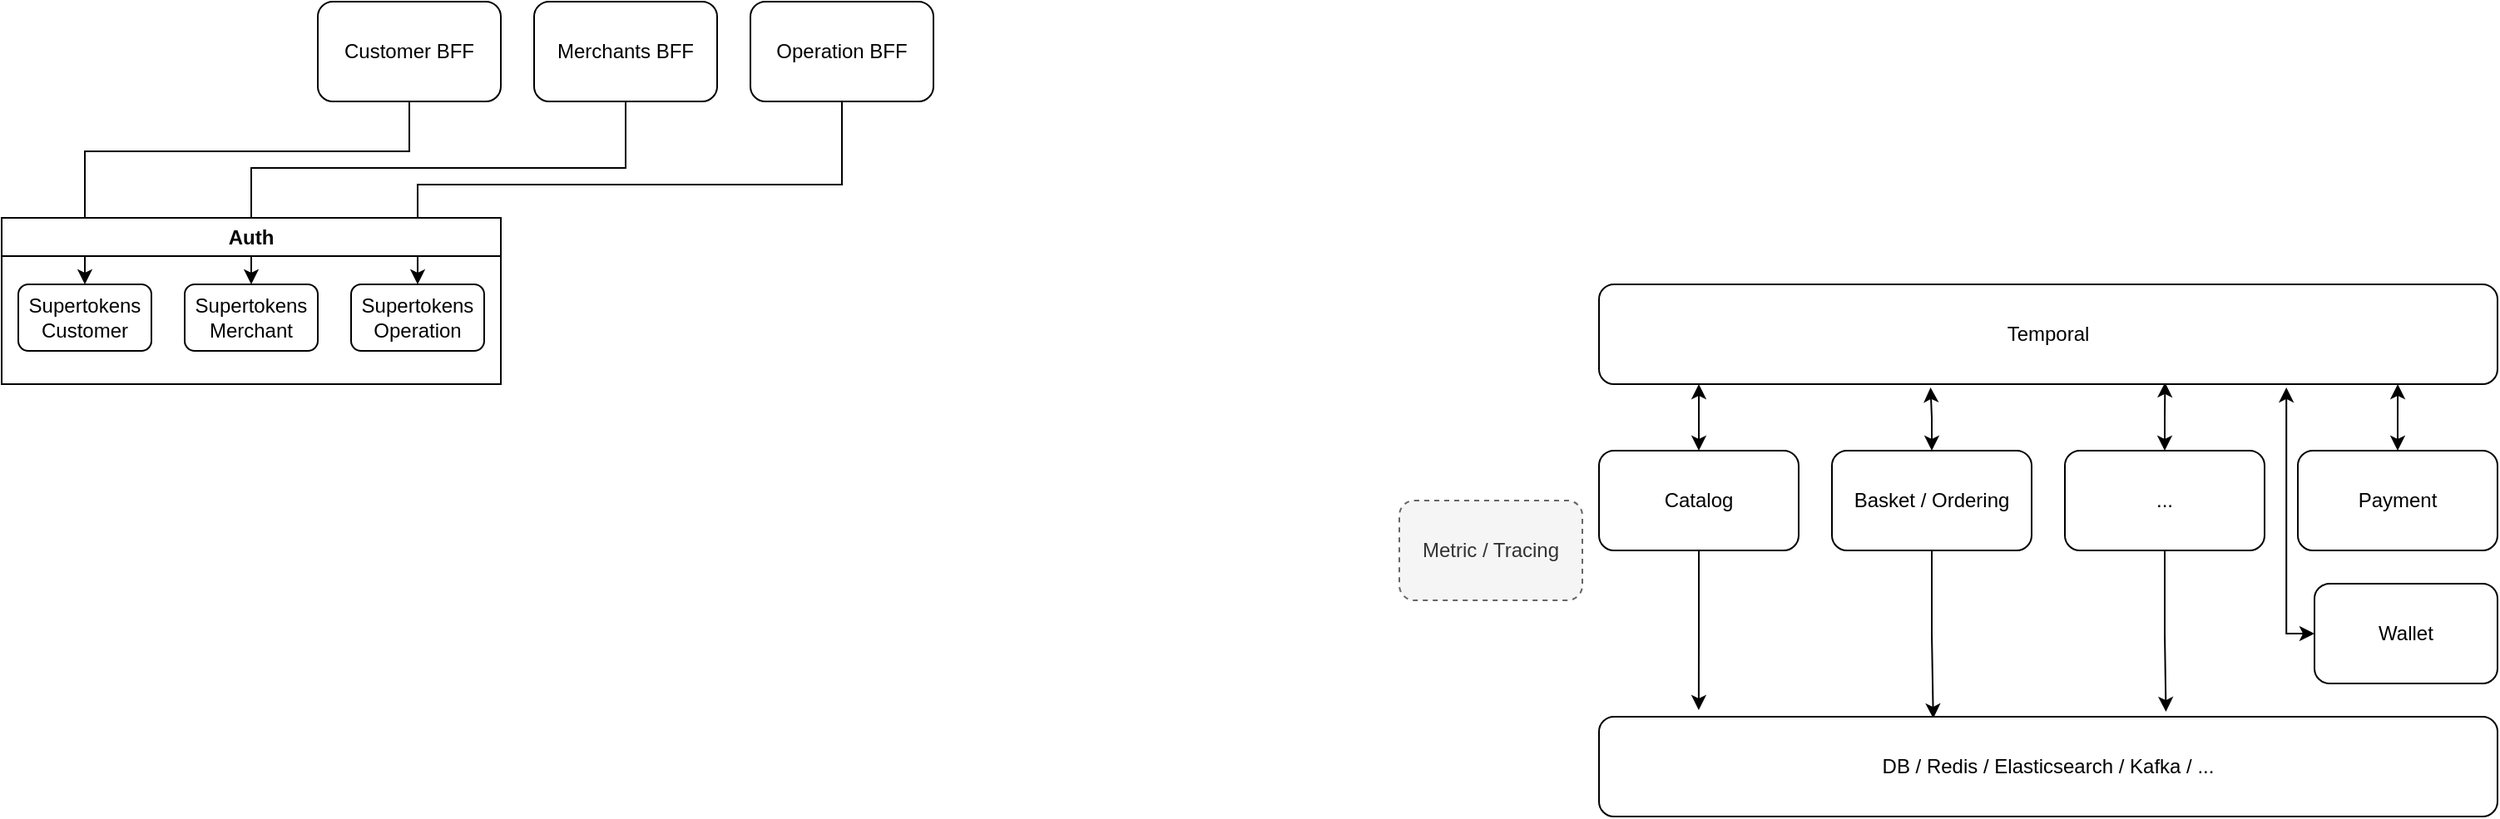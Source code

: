 <mxfile version="21.6.5" type="github">
  <diagram name="Page-1" id="rWWj_qtIsv-oKYDBHCWV">
    <mxGraphModel dx="1794" dy="710" grid="1" gridSize="10" guides="1" tooltips="1" connect="1" arrows="1" fold="1" page="1" pageScale="1" pageWidth="850" pageHeight="1100" math="0" shadow="0">
      <root>
        <mxCell id="0" />
        <mxCell id="1" parent="0" />
        <mxCell id="VyJmxwMcTbn1-GyXSy20-11" style="edgeStyle=orthogonalEdgeStyle;rounded=0;orthogonalLoop=1;jettySize=auto;html=1;entryX=0.111;entryY=-0.067;entryDx=0;entryDy=0;entryPerimeter=0;" edge="1" parent="1" source="VyJmxwMcTbn1-GyXSy20-12" target="VyJmxwMcTbn1-GyXSy20-21">
          <mxGeometry relative="1" as="geometry" />
        </mxCell>
        <mxCell id="VyJmxwMcTbn1-GyXSy20-12" value="Catalog" style="rounded=1;whiteSpace=wrap;html=1;" vertex="1" parent="1">
          <mxGeometry x="850" y="310" width="120" height="60" as="geometry" />
        </mxCell>
        <mxCell id="VyJmxwMcTbn1-GyXSy20-13" style="edgeStyle=orthogonalEdgeStyle;rounded=0;orthogonalLoop=1;jettySize=auto;html=1;entryX=0.369;entryY=1.033;entryDx=0;entryDy=0;entryPerimeter=0;startArrow=classic;startFill=1;" edge="1" parent="1" source="VyJmxwMcTbn1-GyXSy20-15" target="VyJmxwMcTbn1-GyXSy20-23">
          <mxGeometry relative="1" as="geometry" />
        </mxCell>
        <mxCell id="VyJmxwMcTbn1-GyXSy20-14" style="edgeStyle=orthogonalEdgeStyle;rounded=0;orthogonalLoop=1;jettySize=auto;html=1;entryX=0.372;entryY=0.017;entryDx=0;entryDy=0;entryPerimeter=0;" edge="1" parent="1" source="VyJmxwMcTbn1-GyXSy20-15" target="VyJmxwMcTbn1-GyXSy20-21">
          <mxGeometry relative="1" as="geometry" />
        </mxCell>
        <mxCell id="VyJmxwMcTbn1-GyXSy20-15" value="Basket / Ordering" style="rounded=1;whiteSpace=wrap;html=1;" vertex="1" parent="1">
          <mxGeometry x="990" y="310" width="120" height="60" as="geometry" />
        </mxCell>
        <mxCell id="VyJmxwMcTbn1-GyXSy20-16" style="edgeStyle=orthogonalEdgeStyle;rounded=0;orthogonalLoop=1;jettySize=auto;html=1;entryX=0.63;entryY=0.983;entryDx=0;entryDy=0;entryPerimeter=0;startArrow=classic;startFill=1;" edge="1" parent="1" source="VyJmxwMcTbn1-GyXSy20-18" target="VyJmxwMcTbn1-GyXSy20-23">
          <mxGeometry relative="1" as="geometry" />
        </mxCell>
        <mxCell id="VyJmxwMcTbn1-GyXSy20-17" style="edgeStyle=orthogonalEdgeStyle;rounded=0;orthogonalLoop=1;jettySize=auto;html=1;entryX=0.631;entryY=-0.05;entryDx=0;entryDy=0;entryPerimeter=0;" edge="1" parent="1" source="VyJmxwMcTbn1-GyXSy20-18" target="VyJmxwMcTbn1-GyXSy20-21">
          <mxGeometry relative="1" as="geometry" />
        </mxCell>
        <mxCell id="VyJmxwMcTbn1-GyXSy20-18" value="..." style="rounded=1;whiteSpace=wrap;html=1;" vertex="1" parent="1">
          <mxGeometry x="1130" y="310" width="120" height="60" as="geometry" />
        </mxCell>
        <mxCell id="VyJmxwMcTbn1-GyXSy20-19" style="edgeStyle=orthogonalEdgeStyle;rounded=0;orthogonalLoop=1;jettySize=auto;html=1;entryX=0.889;entryY=1;entryDx=0;entryDy=0;entryPerimeter=0;startArrow=classic;startFill=1;" edge="1" parent="1" source="VyJmxwMcTbn1-GyXSy20-20" target="VyJmxwMcTbn1-GyXSy20-23">
          <mxGeometry relative="1" as="geometry" />
        </mxCell>
        <mxCell id="VyJmxwMcTbn1-GyXSy20-20" value="Payment" style="rounded=1;whiteSpace=wrap;html=1;" vertex="1" parent="1">
          <mxGeometry x="1270" y="310" width="120" height="60" as="geometry" />
        </mxCell>
        <mxCell id="VyJmxwMcTbn1-GyXSy20-21" value="DB / Redis / Elasticsearch / Kafka / ..." style="rounded=1;whiteSpace=wrap;html=1;" vertex="1" parent="1">
          <mxGeometry x="850" y="470" width="540" height="60" as="geometry" />
        </mxCell>
        <mxCell id="VyJmxwMcTbn1-GyXSy20-22" style="edgeStyle=orthogonalEdgeStyle;rounded=0;orthogonalLoop=1;jettySize=auto;html=1;entryX=0.5;entryY=0;entryDx=0;entryDy=0;startArrow=classic;startFill=1;" edge="1" parent="1" source="VyJmxwMcTbn1-GyXSy20-23" target="VyJmxwMcTbn1-GyXSy20-12">
          <mxGeometry relative="1" as="geometry">
            <Array as="points">
              <mxPoint x="910" y="280" />
              <mxPoint x="910" y="280" />
            </Array>
          </mxGeometry>
        </mxCell>
        <mxCell id="VyJmxwMcTbn1-GyXSy20-23" value="Temporal" style="rounded=1;whiteSpace=wrap;html=1;" vertex="1" parent="1">
          <mxGeometry x="850" y="210" width="540" height="60" as="geometry" />
        </mxCell>
        <mxCell id="VyJmxwMcTbn1-GyXSy20-27" style="edgeStyle=orthogonalEdgeStyle;rounded=0;orthogonalLoop=1;jettySize=auto;html=1;entryX=0.765;entryY=1.033;entryDx=0;entryDy=0;entryPerimeter=0;startArrow=classic;startFill=1;" edge="1" parent="1" source="VyJmxwMcTbn1-GyXSy20-28" target="VyJmxwMcTbn1-GyXSy20-23">
          <mxGeometry relative="1" as="geometry">
            <Array as="points">
              <mxPoint x="1263" y="420" />
            </Array>
          </mxGeometry>
        </mxCell>
        <mxCell id="VyJmxwMcTbn1-GyXSy20-28" value="Wallet" style="rounded=1;whiteSpace=wrap;html=1;" vertex="1" parent="1">
          <mxGeometry x="1280" y="390" width="110" height="60" as="geometry" />
        </mxCell>
        <mxCell id="VyJmxwMcTbn1-GyXSy20-34" style="edgeStyle=orthogonalEdgeStyle;rounded=0;orthogonalLoop=1;jettySize=auto;html=1;entryX=0.5;entryY=0;entryDx=0;entryDy=0;exitX=0.5;exitY=1;exitDx=0;exitDy=0;" edge="1" parent="1" source="VyJmxwMcTbn1-GyXSy20-4" target="VyJmxwMcTbn1-GyXSy20-25">
          <mxGeometry relative="1" as="geometry">
            <Array as="points">
              <mxPoint x="135" y="130" />
              <mxPoint x="-60" y="130" />
            </Array>
          </mxGeometry>
        </mxCell>
        <mxCell id="VyJmxwMcTbn1-GyXSy20-4" value="Customer BFF" style="rounded=1;whiteSpace=wrap;html=1;" vertex="1" parent="1">
          <mxGeometry x="80" y="40" width="110" height="60" as="geometry" />
        </mxCell>
        <mxCell id="VyJmxwMcTbn1-GyXSy20-36" style="edgeStyle=orthogonalEdgeStyle;rounded=0;orthogonalLoop=1;jettySize=auto;html=1;entryX=0.5;entryY=0;entryDx=0;entryDy=0;" edge="1" parent="1" source="VyJmxwMcTbn1-GyXSy20-6" target="VyJmxwMcTbn1-GyXSy20-31">
          <mxGeometry relative="1" as="geometry">
            <Array as="points">
              <mxPoint x="395" y="150" />
              <mxPoint x="140" y="150" />
            </Array>
          </mxGeometry>
        </mxCell>
        <mxCell id="VyJmxwMcTbn1-GyXSy20-6" value="Operation BFF" style="rounded=1;whiteSpace=wrap;html=1;" vertex="1" parent="1">
          <mxGeometry x="340" y="40" width="110" height="60" as="geometry" />
        </mxCell>
        <mxCell id="VyJmxwMcTbn1-GyXSy20-35" style="edgeStyle=orthogonalEdgeStyle;rounded=0;orthogonalLoop=1;jettySize=auto;html=1;entryX=0.5;entryY=0;entryDx=0;entryDy=0;" edge="1" parent="1" source="VyJmxwMcTbn1-GyXSy20-7" target="VyJmxwMcTbn1-GyXSy20-30">
          <mxGeometry relative="1" as="geometry">
            <Array as="points">
              <mxPoint x="265" y="140" />
              <mxPoint x="40" y="140" />
            </Array>
          </mxGeometry>
        </mxCell>
        <mxCell id="VyJmxwMcTbn1-GyXSy20-7" value="Merchants BFF" style="rounded=1;whiteSpace=wrap;html=1;" vertex="1" parent="1">
          <mxGeometry x="210" y="40" width="110" height="60" as="geometry" />
        </mxCell>
        <mxCell id="VyJmxwMcTbn1-GyXSy20-9" value="Metric / Tracing" style="rounded=1;whiteSpace=wrap;html=1;dashed=1;fillColor=#f5f5f5;fontColor=#333333;strokeColor=#666666;" vertex="1" parent="1">
          <mxGeometry x="730" y="340" width="110" height="60" as="geometry" />
        </mxCell>
        <mxCell id="VyJmxwMcTbn1-GyXSy20-32" value="Auth" style="swimlane;whiteSpace=wrap;html=1;" vertex="1" parent="1">
          <mxGeometry x="-110" y="170" width="300" height="100" as="geometry" />
        </mxCell>
        <mxCell id="VyJmxwMcTbn1-GyXSy20-30" value="Supertokens&lt;br&gt;Merchant" style="rounded=1;whiteSpace=wrap;html=1;" vertex="1" parent="VyJmxwMcTbn1-GyXSy20-32">
          <mxGeometry x="110" y="40" width="80" height="40" as="geometry" />
        </mxCell>
        <mxCell id="VyJmxwMcTbn1-GyXSy20-25" value="Supertokens&lt;br&gt;Customer" style="rounded=1;whiteSpace=wrap;html=1;" vertex="1" parent="VyJmxwMcTbn1-GyXSy20-32">
          <mxGeometry x="10" y="40" width="80" height="40" as="geometry" />
        </mxCell>
        <mxCell id="VyJmxwMcTbn1-GyXSy20-31" value="Supertokens&lt;br&gt;Operation" style="rounded=1;whiteSpace=wrap;html=1;" vertex="1" parent="VyJmxwMcTbn1-GyXSy20-32">
          <mxGeometry x="210" y="40" width="80" height="40" as="geometry" />
        </mxCell>
      </root>
    </mxGraphModel>
  </diagram>
</mxfile>
